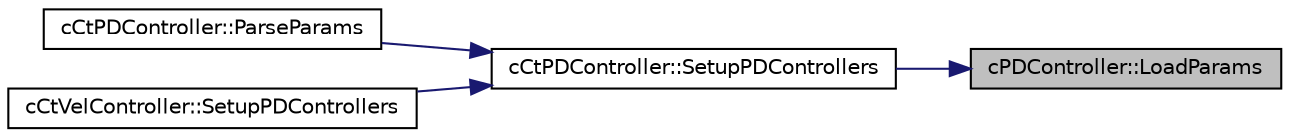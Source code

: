 digraph "cPDController::LoadParams"
{
 // LATEX_PDF_SIZE
  edge [fontname="Helvetica",fontsize="10",labelfontname="Helvetica",labelfontsize="10"];
  node [fontname="Helvetica",fontsize="10",shape=record];
  rankdir="RL";
  Node1 [label="cPDController::LoadParams",height=0.2,width=0.4,color="black", fillcolor="grey75", style="filled", fontcolor="black",tooltip=" "];
  Node1 -> Node2 [dir="back",color="midnightblue",fontsize="10",style="solid",fontname="Helvetica"];
  Node2 [label="cCtPDController::SetupPDControllers",height=0.2,width=0.4,color="black", fillcolor="white", style="filled",URL="$classc_ct_p_d_controller.html#ab0a5a9e77beaa6f5d7e06d863c8c35f7",tooltip=" "];
  Node2 -> Node3 [dir="back",color="midnightblue",fontsize="10",style="solid",fontname="Helvetica"];
  Node3 [label="cCtPDController::ParseParams",height=0.2,width=0.4,color="black", fillcolor="white", style="filled",URL="$classc_ct_p_d_controller.html#a3b432cf6aeba405c5c535cc32e54f2fe",tooltip=" "];
  Node2 -> Node4 [dir="back",color="midnightblue",fontsize="10",style="solid",fontname="Helvetica"];
  Node4 [label="cCtVelController::SetupPDControllers",height=0.2,width=0.4,color="black", fillcolor="white", style="filled",URL="$classc_ct_vel_controller.html#a4589995099152d0beb52d0c7f1cf125d",tooltip=" "];
}
